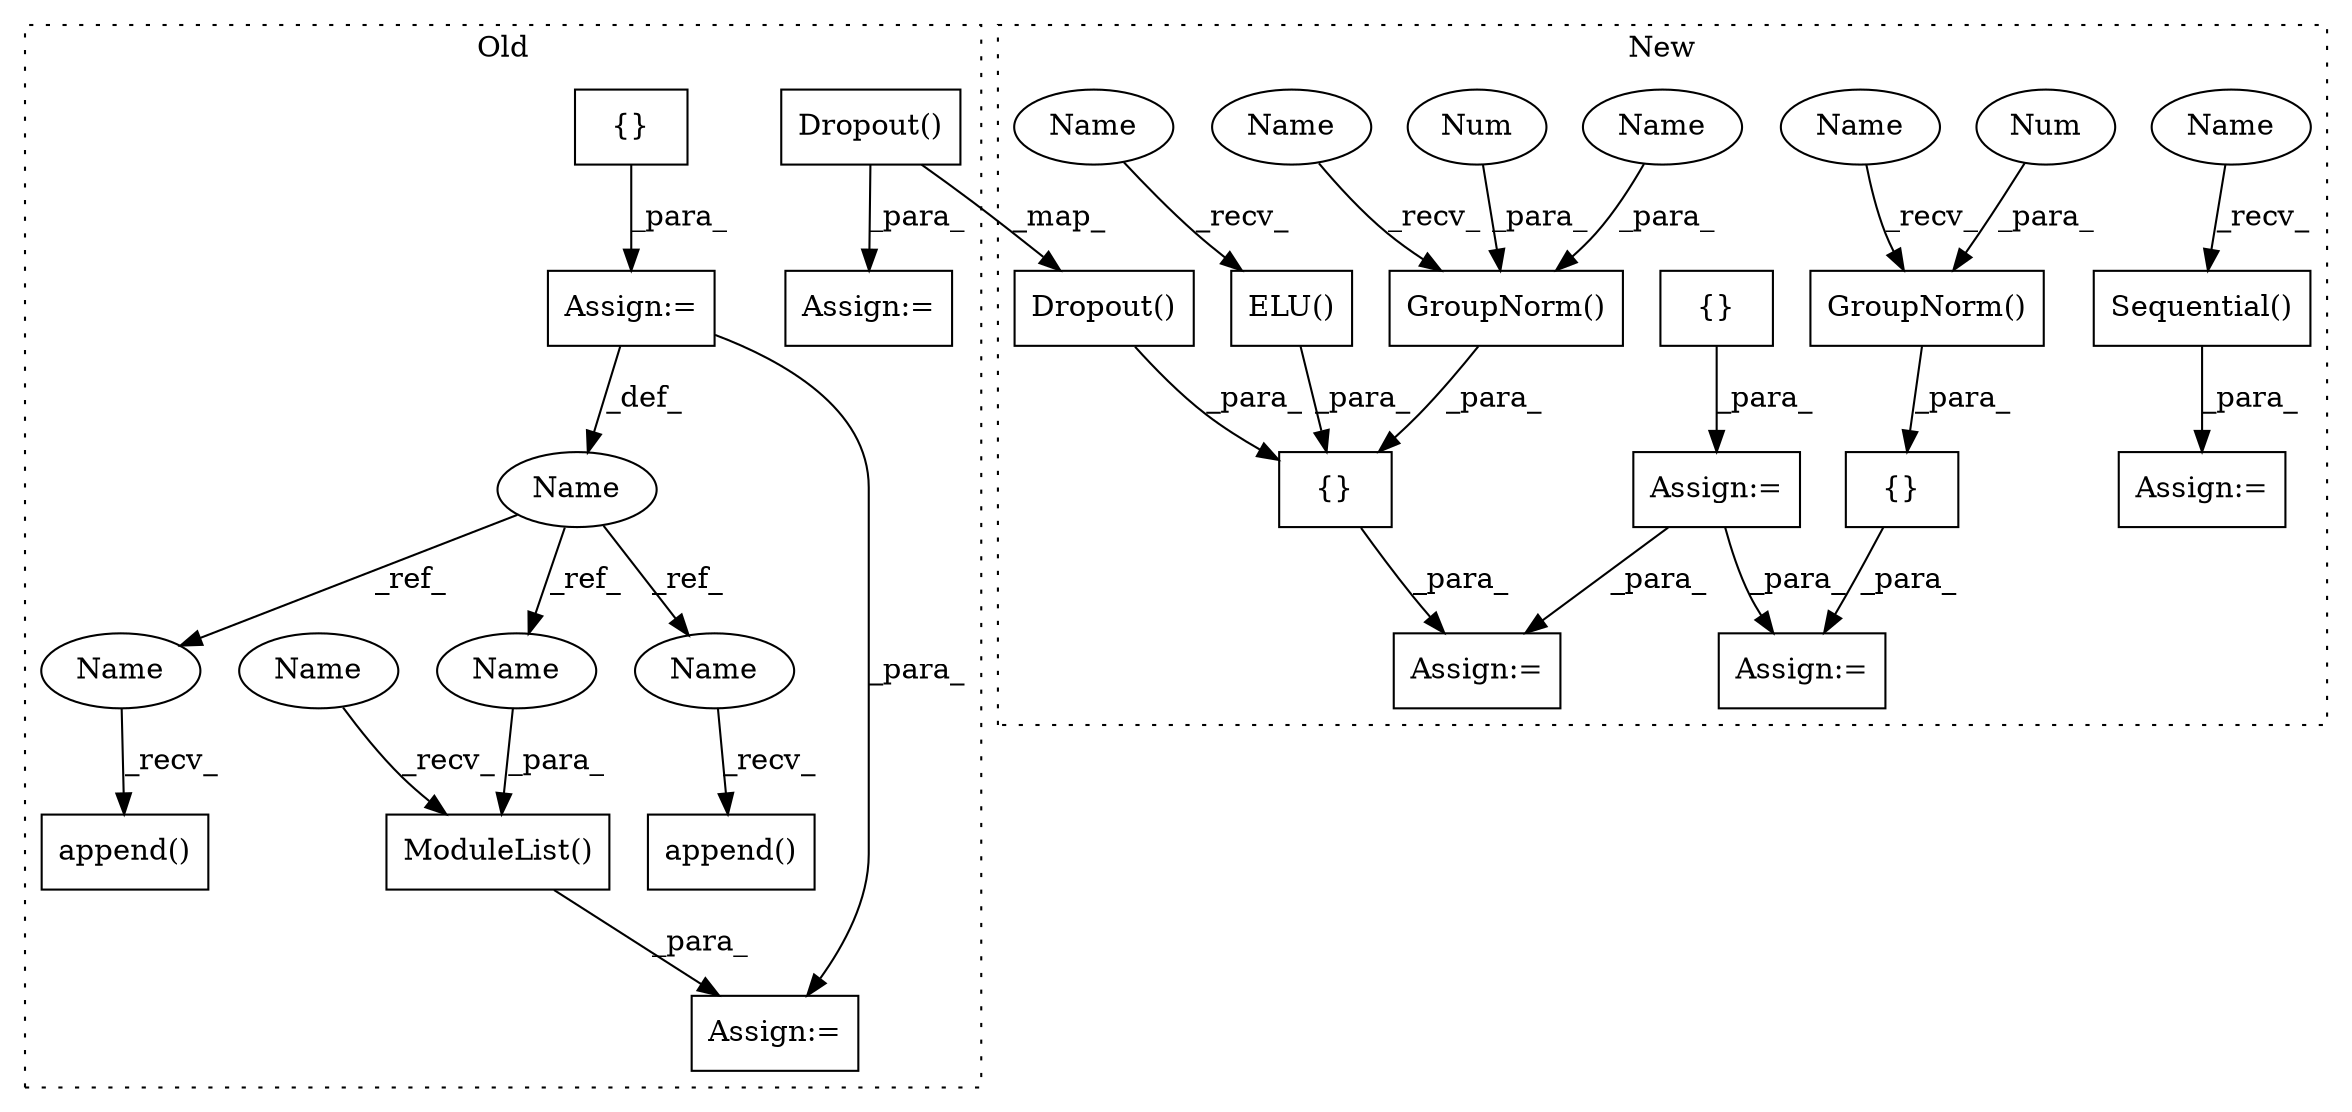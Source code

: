 digraph G {
subgraph cluster0 {
1 [label="append()" a="75" s="13066,13126" l="12,1" shape="box"];
6 [label="{}" a="59" s="12942,12942" l="2,1" shape="box"];
7 [label="append()" a="75" s="12982,13038" l="12,1" shape="box"];
8 [label="Name" a="87" s="12935" l="4" shape="ellipse"];
9 [label="ModuleList()" a="75" s="13148,13166" l="14,1" shape="box"];
11 [label="Assign:=" a="68" s="12939" l="3" shape="box"];
13 [label="Assign:=" a="68" s="13145" l="3" shape="box"];
14 [label="Dropout()" a="75" s="12718" l="26" shape="box"];
16 [label="Assign:=" a="68" s="12715" l="3" shape="box"];
28 [label="Name" a="87" s="13148" l="2" shape="ellipse"];
30 [label="Name" a="87" s="13162" l="4" shape="ellipse"];
31 [label="Name" a="87" s="13066" l="4" shape="ellipse"];
32 [label="Name" a="87" s="12982" l="4" shape="ellipse"];
label = "Old";
style="dotted";
}
subgraph cluster1 {
2 [label="GroupNorm()" a="75" s="12881,12898" l="13,1" shape="box"];
3 [label="Num" a="76" s="12894" l="1" shape="ellipse"];
4 [label="Sequential()" a="75" s="13100,13115" l="14,2" shape="box"];
5 [label="{}" a="59" s="12799,12970" l="19,0" shape="box"];
10 [label="Assign:=" a="68" s="12795" l="4" shape="box"];
12 [label="Assign:=" a="68" s="13097" l="3" shape="box"];
15 [label="Dropout()" a="75" s="12944" l="26" shape="box"];
17 [label="ELU()" a="75" s="12917" l="8" shape="box"];
18 [label="GroupNorm()" a="75" s="13056,13077" l="13,1" shape="box"];
19 [label="{}" a="59" s="12754,12754" l="2,1" shape="box"];
20 [label="Num" a="76" s="13069" l="1" shape="ellipse"];
21 [label="{}" a="59" s="13004,13078" l="2,0" shape="box"];
22 [label="Assign:=" a="68" s="13000" l="4" shape="box"];
23 [label="Assign:=" a="68" s="12751" l="3" shape="box"];
24 [label="Name" a="87" s="13100" l="2" shape="ellipse"];
25 [label="Name" a="87" s="12917" l="2" shape="ellipse"];
26 [label="Name" a="87" s="12881" l="2" shape="ellipse"];
27 [label="Name" a="87" s="13056" l="2" shape="ellipse"];
29 [label="Name" a="87" s="12897" l="1" shape="ellipse"];
label = "New";
style="dotted";
}
2 -> 5 [label="_para_"];
3 -> 2 [label="_para_"];
4 -> 12 [label="_para_"];
5 -> 10 [label="_para_"];
6 -> 11 [label="_para_"];
8 -> 31 [label="_ref_"];
8 -> 30 [label="_ref_"];
8 -> 32 [label="_ref_"];
9 -> 13 [label="_para_"];
11 -> 8 [label="_def_"];
11 -> 13 [label="_para_"];
14 -> 16 [label="_para_"];
14 -> 15 [label="_map_"];
15 -> 5 [label="_para_"];
17 -> 5 [label="_para_"];
18 -> 21 [label="_para_"];
19 -> 23 [label="_para_"];
20 -> 18 [label="_para_"];
21 -> 22 [label="_para_"];
23 -> 10 [label="_para_"];
23 -> 22 [label="_para_"];
24 -> 4 [label="_recv_"];
25 -> 17 [label="_recv_"];
26 -> 2 [label="_recv_"];
27 -> 18 [label="_recv_"];
28 -> 9 [label="_recv_"];
29 -> 2 [label="_para_"];
30 -> 9 [label="_para_"];
31 -> 1 [label="_recv_"];
32 -> 7 [label="_recv_"];
}